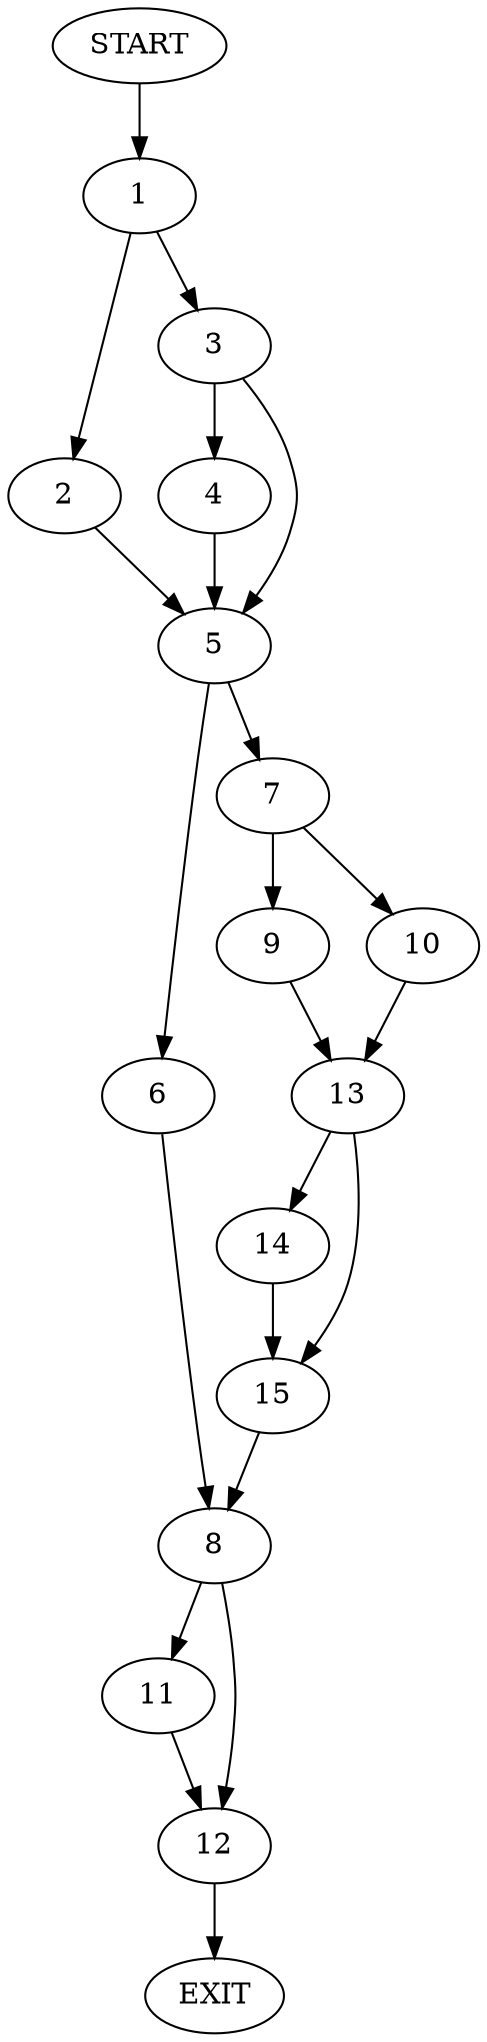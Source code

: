 digraph {
0 [label="START"]
16 [label="EXIT"]
0 -> 1
1 -> 2
1 -> 3
3 -> 4
3 -> 5
2 -> 5
4 -> 5
5 -> 6
5 -> 7
6 -> 8
7 -> 9
7 -> 10
8 -> 11
8 -> 12
10 -> 13
9 -> 13
13 -> 14
13 -> 15
14 -> 15
15 -> 8
11 -> 12
12 -> 16
}
